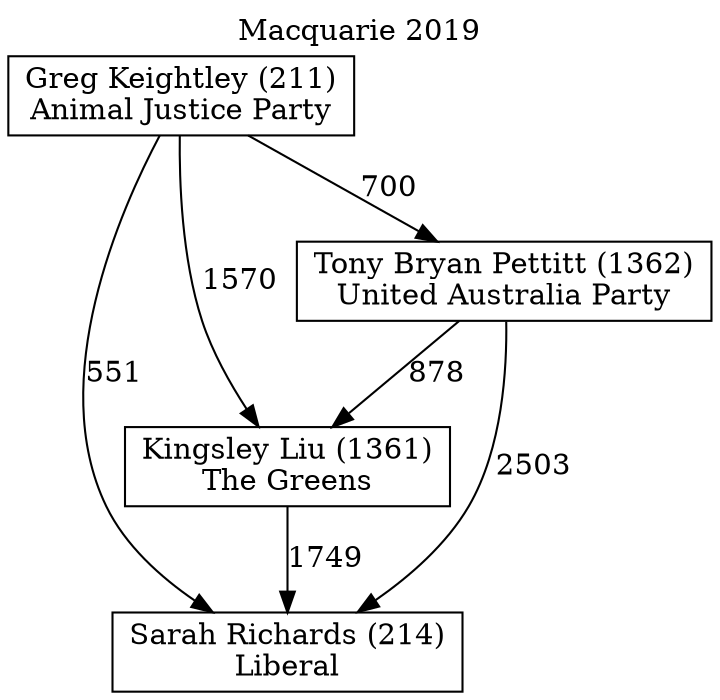 // House preference flow
digraph "Sarah Richards (214)_Macquarie_2019" {
	graph [label="Macquarie 2019" labelloc=t mclimit=10]
	node [shape=box]
	"Sarah Richards (214)" [label="Sarah Richards (214)
Liberal"]
	"Kingsley Liu (1361)" [label="Kingsley Liu (1361)
The Greens"]
	"Tony Bryan Pettitt (1362)" [label="Tony Bryan Pettitt (1362)
United Australia Party"]
	"Greg Keightley (211)" [label="Greg Keightley (211)
Animal Justice Party"]
	"Kingsley Liu (1361)" -> "Sarah Richards (214)" [label=1749]
	"Tony Bryan Pettitt (1362)" -> "Kingsley Liu (1361)" [label=878]
	"Greg Keightley (211)" -> "Tony Bryan Pettitt (1362)" [label=700]
	"Tony Bryan Pettitt (1362)" -> "Sarah Richards (214)" [label=2503]
	"Greg Keightley (211)" -> "Sarah Richards (214)" [label=551]
	"Greg Keightley (211)" -> "Kingsley Liu (1361)" [label=1570]
}
